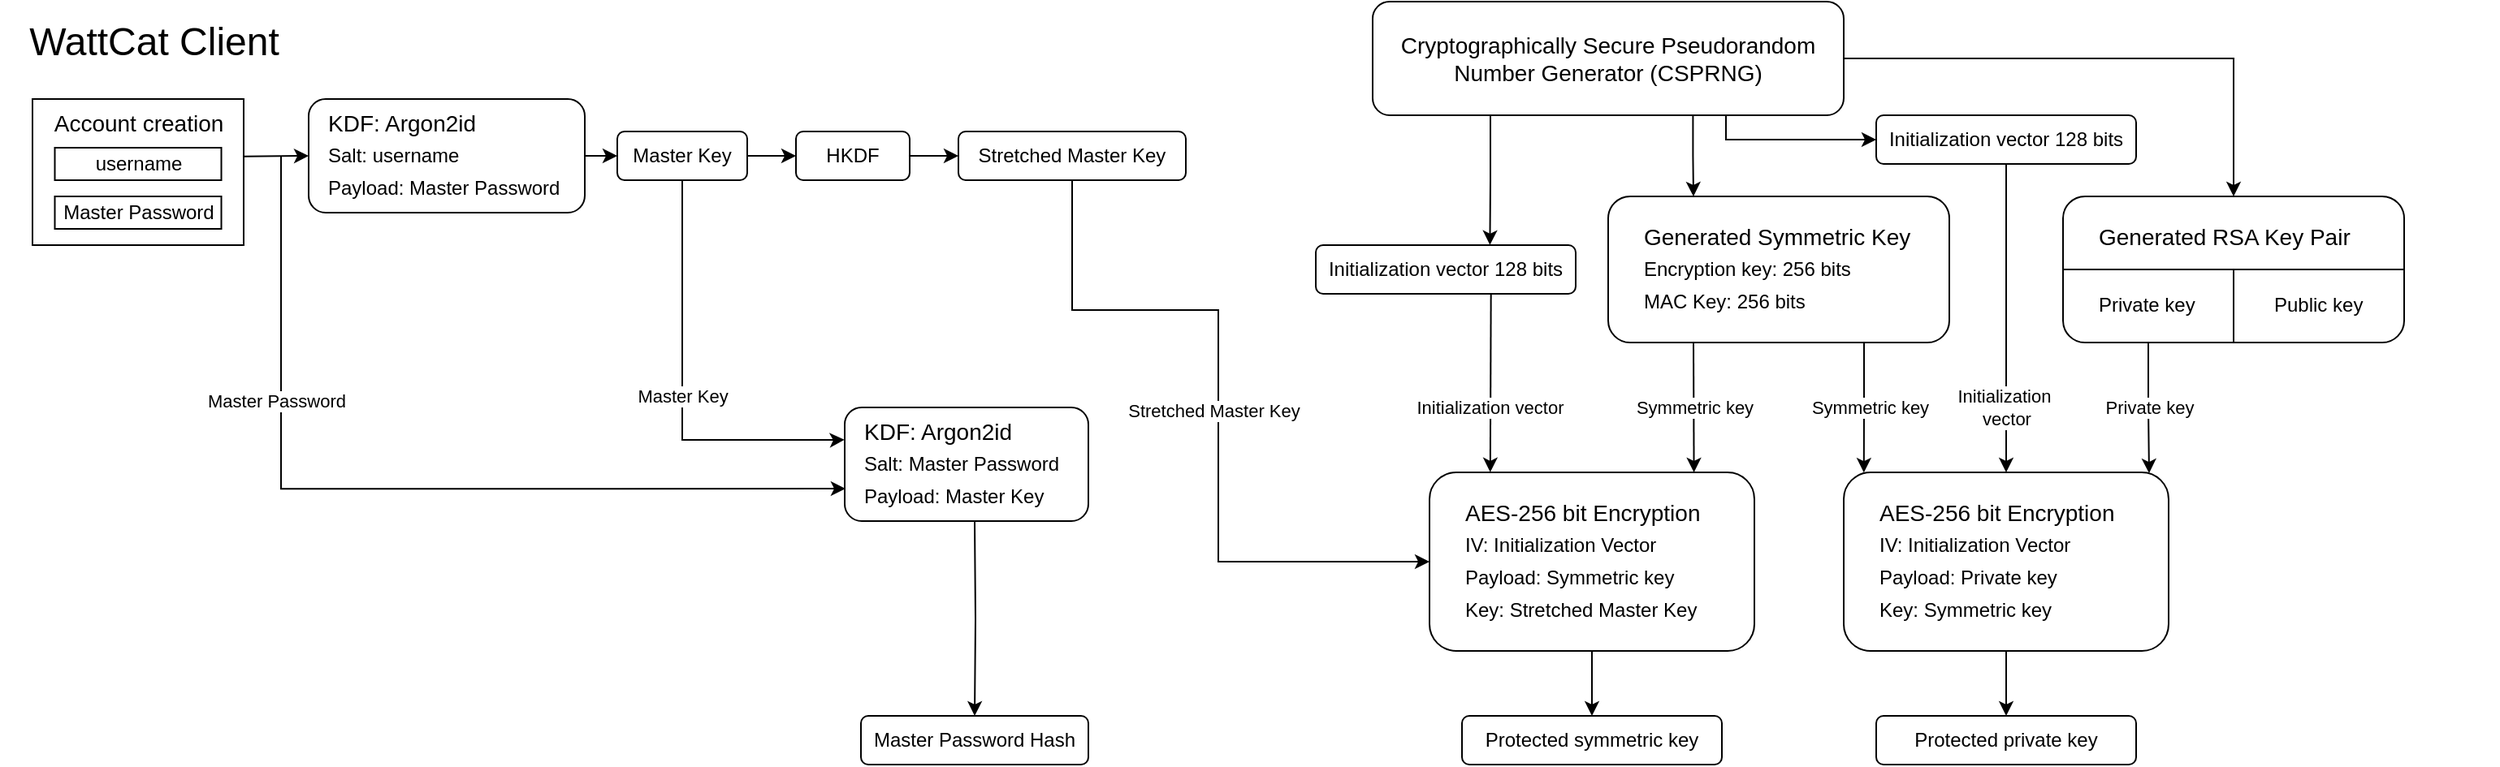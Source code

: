<mxfile version="22.1.7" type="device">
  <diagram name="Page-1" id="KbrLxbYe9dIuGUkyOuLn">
    <mxGraphModel dx="797" dy="498" grid="1" gridSize="10" guides="1" tooltips="1" connect="1" arrows="1" fold="1" page="1" pageScale="1" pageWidth="850" pageHeight="1100" math="0" shadow="0">
      <root>
        <mxCell id="0" />
        <mxCell id="1" parent="0" />
        <mxCell id="7IfIwJWh4OXoKrLufsD1-36" value="" style="rounded=1;whiteSpace=wrap;html=1;" parent="1" vertex="1">
          <mxGeometry x="440" y="190" width="170" height="70" as="geometry" />
        </mxCell>
        <mxCell id="7IfIwJWh4OXoKrLufsD1-35" value="" style="rounded=1;whiteSpace=wrap;html=1;" parent="1" vertex="1">
          <mxGeometry x="770" y="380" width="150" height="70" as="geometry" />
        </mxCell>
        <mxCell id="7IfIwJWh4OXoKrLufsD1-2" value="WattCat Client" style="text;html=1;strokeColor=none;fillColor=none;align=center;verticalAlign=middle;whiteSpace=wrap;rounded=0;fontSize=24;" parent="1" vertex="1">
          <mxGeometry x="250" y="140" width="190" height="30" as="geometry" />
        </mxCell>
        <mxCell id="7IfIwJWh4OXoKrLufsD1-9" value="" style="rounded=0;whiteSpace=wrap;html=1;" parent="1" vertex="1">
          <mxGeometry x="270" y="190" width="130" height="90" as="geometry" />
        </mxCell>
        <mxCell id="7IfIwJWh4OXoKrLufsD1-3" value="&lt;div style=&quot;font-size: 14px;&quot;&gt;Account creation&lt;/div&gt;" style="text;html=1;align=center;verticalAlign=middle;resizable=0;points=[];autosize=1;strokeColor=none;fillColor=none;fontSize=14;" parent="1" vertex="1">
          <mxGeometry x="270" y="190" width="130" height="30" as="geometry" />
        </mxCell>
        <mxCell id="7IfIwJWh4OXoKrLufsD1-6" value="username" style="rounded=0;whiteSpace=wrap;html=1;" parent="1" vertex="1">
          <mxGeometry x="283.75" y="220" width="102.5" height="20" as="geometry" />
        </mxCell>
        <mxCell id="7IfIwJWh4OXoKrLufsD1-7" value="Master Password" style="rounded=0;whiteSpace=wrap;html=1;" parent="1" vertex="1">
          <mxGeometry x="283.75" y="250" width="102.5" height="20" as="geometry" />
        </mxCell>
        <mxCell id="7IfIwJWh4OXoKrLufsD1-10" value="" style="endArrow=classic;html=1;rounded=0;exitX=0.999;exitY=0.393;exitDx=0;exitDy=0;exitPerimeter=0;" parent="1" source="7IfIwJWh4OXoKrLufsD1-9" edge="1">
          <mxGeometry width="50" height="50" relative="1" as="geometry">
            <mxPoint x="425" y="240" as="sourcePoint" />
            <mxPoint x="440" y="225" as="targetPoint" />
          </mxGeometry>
        </mxCell>
        <mxCell id="7IfIwJWh4OXoKrLufsD1-25" style="edgeStyle=orthogonalEdgeStyle;rounded=0;orthogonalLoop=1;jettySize=auto;html=1;exitX=1;exitY=0.5;exitDx=0;exitDy=0;entryX=0;entryY=0.5;entryDx=0;entryDy=0;" parent="1" target="7IfIwJWh4OXoKrLufsD1-23" edge="1">
          <mxGeometry relative="1" as="geometry">
            <mxPoint x="610.0" y="225" as="sourcePoint" />
          </mxGeometry>
        </mxCell>
        <mxCell id="7IfIwJWh4OXoKrLufsD1-12" value="KDF: Argon2id" style="text;html=1;align=left;verticalAlign=middle;resizable=0;points=[];autosize=1;strokeColor=none;fillColor=none;fontSize=14;" parent="1" vertex="1">
          <mxGeometry x="450" y="190" width="120" height="30" as="geometry" />
        </mxCell>
        <mxCell id="7IfIwJWh4OXoKrLufsD1-13" value="Salt: username" style="text;html=1;strokeColor=none;fillColor=none;align=left;verticalAlign=middle;whiteSpace=wrap;rounded=0;" parent="1" vertex="1">
          <mxGeometry x="450" y="210" width="90" height="30" as="geometry" />
        </mxCell>
        <mxCell id="7IfIwJWh4OXoKrLufsD1-14" value="Payload: Master Password" style="text;html=1;strokeColor=none;fillColor=none;align=left;verticalAlign=middle;whiteSpace=wrap;rounded=0;" parent="1" vertex="1">
          <mxGeometry x="450" y="230" width="150" height="30" as="geometry" />
        </mxCell>
        <mxCell id="7IfIwJWh4OXoKrLufsD1-17" value="" style="endArrow=classic;html=1;rounded=0;edgeStyle=orthogonalEdgeStyle;entryX=0.003;entryY=0.715;entryDx=0;entryDy=0;entryPerimeter=0;" parent="1" target="7IfIwJWh4OXoKrLufsD1-35" edge="1">
          <mxGeometry width="50" height="50" relative="1" as="geometry">
            <mxPoint x="423" y="225" as="sourcePoint" />
            <mxPoint x="760" y="420" as="targetPoint" />
            <Array as="points">
              <mxPoint x="423" y="430" />
            </Array>
          </mxGeometry>
        </mxCell>
        <mxCell id="7IfIwJWh4OXoKrLufsD1-22" value="Master Password" style="edgeLabel;html=1;align=center;verticalAlign=middle;resizable=0;points=[];" parent="7IfIwJWh4OXoKrLufsD1-17" vertex="1" connectable="0">
          <mxGeometry x="-0.189" y="-2" relative="1" as="geometry">
            <mxPoint x="-22" y="-56" as="offset" />
          </mxGeometry>
        </mxCell>
        <mxCell id="7IfIwJWh4OXoKrLufsD1-34" style="edgeStyle=orthogonalEdgeStyle;rounded=0;orthogonalLoop=1;jettySize=auto;html=1;exitX=0.5;exitY=1;exitDx=0;exitDy=0;entryX=0.5;entryY=0;entryDx=0;entryDy=0;" parent="1" target="7IfIwJWh4OXoKrLufsD1-32" edge="1">
          <mxGeometry relative="1" as="geometry">
            <mxPoint x="850" y="450" as="sourcePoint" />
          </mxGeometry>
        </mxCell>
        <mxCell id="7IfIwJWh4OXoKrLufsD1-20" value="Salt: Master Password" style="text;html=1;strokeColor=none;fillColor=none;align=left;verticalAlign=middle;whiteSpace=wrap;rounded=0;" parent="1" vertex="1">
          <mxGeometry x="780" y="400" width="140" height="30" as="geometry" />
        </mxCell>
        <mxCell id="7IfIwJWh4OXoKrLufsD1-21" value="Payload: Master Key" style="text;html=1;strokeColor=none;fillColor=none;align=left;verticalAlign=middle;whiteSpace=wrap;rounded=0;" parent="1" vertex="1">
          <mxGeometry x="780" y="420" width="130" height="30" as="geometry" />
        </mxCell>
        <mxCell id="7IfIwJWh4OXoKrLufsD1-26" style="edgeStyle=orthogonalEdgeStyle;rounded=0;orthogonalLoop=1;jettySize=auto;html=1;exitX=0.5;exitY=1;exitDx=0;exitDy=0;entryX=-0.001;entryY=0.284;entryDx=0;entryDy=0;entryPerimeter=0;" parent="1" source="7IfIwJWh4OXoKrLufsD1-23" target="7IfIwJWh4OXoKrLufsD1-35" edge="1">
          <mxGeometry relative="1" as="geometry">
            <Array as="points">
              <mxPoint x="670" y="400" />
              <mxPoint x="767" y="400" />
            </Array>
            <mxPoint x="720" y="480" as="targetPoint" />
          </mxGeometry>
        </mxCell>
        <mxCell id="7IfIwJWh4OXoKrLufsD1-27" value="Master Key" style="edgeLabel;html=1;align=center;verticalAlign=middle;resizable=0;points=[];" parent="7IfIwJWh4OXoKrLufsD1-26" vertex="1" connectable="0">
          <mxGeometry x="0.021" relative="1" as="geometry">
            <mxPoint as="offset" />
          </mxGeometry>
        </mxCell>
        <mxCell id="7IfIwJWh4OXoKrLufsD1-29" style="edgeStyle=orthogonalEdgeStyle;rounded=0;orthogonalLoop=1;jettySize=auto;html=1;exitX=1;exitY=0.5;exitDx=0;exitDy=0;entryX=0;entryY=0.5;entryDx=0;entryDy=0;" parent="1" source="7IfIwJWh4OXoKrLufsD1-23" target="7IfIwJWh4OXoKrLufsD1-28" edge="1">
          <mxGeometry relative="1" as="geometry" />
        </mxCell>
        <mxCell id="7IfIwJWh4OXoKrLufsD1-23" value="Master Key" style="rounded=1;whiteSpace=wrap;html=1;" parent="1" vertex="1">
          <mxGeometry x="630" y="210" width="80" height="30" as="geometry" />
        </mxCell>
        <mxCell id="7IfIwJWh4OXoKrLufsD1-31" style="edgeStyle=orthogonalEdgeStyle;rounded=0;orthogonalLoop=1;jettySize=auto;html=1;exitX=1;exitY=0.5;exitDx=0;exitDy=0;entryX=0;entryY=0.5;entryDx=0;entryDy=0;" parent="1" source="7IfIwJWh4OXoKrLufsD1-28" target="7IfIwJWh4OXoKrLufsD1-30" edge="1">
          <mxGeometry relative="1" as="geometry" />
        </mxCell>
        <mxCell id="7IfIwJWh4OXoKrLufsD1-28" value="HKDF" style="rounded=1;whiteSpace=wrap;html=1;" parent="1" vertex="1">
          <mxGeometry x="740" y="210" width="70" height="30" as="geometry" />
        </mxCell>
        <mxCell id="raVzDcFHvc3YkmJRlfOT-18" style="edgeStyle=orthogonalEdgeStyle;rounded=0;orthogonalLoop=1;jettySize=auto;html=1;exitX=0.5;exitY=1;exitDx=0;exitDy=0;entryX=0;entryY=0.5;entryDx=0;entryDy=0;" edge="1" parent="1" source="7IfIwJWh4OXoKrLufsD1-30" target="raVzDcFHvc3YkmJRlfOT-2">
          <mxGeometry relative="1" as="geometry">
            <Array as="points">
              <mxPoint x="910" y="320" />
              <mxPoint x="1000" y="320" />
              <mxPoint x="1000" y="475" />
            </Array>
          </mxGeometry>
        </mxCell>
        <mxCell id="raVzDcFHvc3YkmJRlfOT-19" value="Stretched Master Key" style="edgeLabel;html=1;align=center;verticalAlign=middle;resizable=0;points=[];" vertex="1" connectable="0" parent="raVzDcFHvc3YkmJRlfOT-18">
          <mxGeometry x="0.133" y="-1" relative="1" as="geometry">
            <mxPoint x="-2" y="-26" as="offset" />
          </mxGeometry>
        </mxCell>
        <mxCell id="7IfIwJWh4OXoKrLufsD1-30" value="Stretched Master Key" style="rounded=1;whiteSpace=wrap;html=1;" parent="1" vertex="1">
          <mxGeometry x="840" y="210" width="140" height="30" as="geometry" />
        </mxCell>
        <mxCell id="7IfIwJWh4OXoKrLufsD1-32" value="Master Password Hash" style="rounded=1;whiteSpace=wrap;html=1;" parent="1" vertex="1">
          <mxGeometry x="780" y="570" width="140" height="30" as="geometry" />
        </mxCell>
        <mxCell id="7IfIwJWh4OXoKrLufsD1-41" value="KDF: Argon2id" style="text;html=1;align=left;verticalAlign=middle;resizable=0;points=[];autosize=1;strokeColor=none;fillColor=none;fontSize=14;" parent="1" vertex="1">
          <mxGeometry x="780" y="380" width="120" height="30" as="geometry" />
        </mxCell>
        <mxCell id="raVzDcFHvc3YkmJRlfOT-54" style="edgeStyle=orthogonalEdgeStyle;rounded=0;orthogonalLoop=1;jettySize=auto;html=1;exitX=0.5;exitY=1;exitDx=0;exitDy=0;entryX=0.5;entryY=0;entryDx=0;entryDy=0;" edge="1" parent="1" source="raVzDcFHvc3YkmJRlfOT-2" target="raVzDcFHvc3YkmJRlfOT-52">
          <mxGeometry relative="1" as="geometry" />
        </mxCell>
        <mxCell id="raVzDcFHvc3YkmJRlfOT-2" value="" style="rounded=1;whiteSpace=wrap;html=1;" vertex="1" parent="1">
          <mxGeometry x="1130" y="420" width="200" height="110" as="geometry" />
        </mxCell>
        <mxCell id="raVzDcFHvc3YkmJRlfOT-3" value="IV: Initialization Vector" style="text;html=1;strokeColor=none;fillColor=none;align=left;verticalAlign=middle;whiteSpace=wrap;rounded=0;" vertex="1" parent="1">
          <mxGeometry x="1150" y="450" width="140" height="30" as="geometry" />
        </mxCell>
        <mxCell id="raVzDcFHvc3YkmJRlfOT-4" value="Payload: Symmetric key" style="text;html=1;strokeColor=none;fillColor=none;align=left;verticalAlign=middle;whiteSpace=wrap;rounded=0;" vertex="1" parent="1">
          <mxGeometry x="1150" y="470" width="140" height="30" as="geometry" />
        </mxCell>
        <mxCell id="raVzDcFHvc3YkmJRlfOT-5" value="AES-256 bit Encryption" style="text;html=1;align=left;verticalAlign=middle;resizable=0;points=[];autosize=1;strokeColor=none;fillColor=none;fontSize=14;" vertex="1" parent="1">
          <mxGeometry x="1150" y="430" width="170" height="30" as="geometry" />
        </mxCell>
        <mxCell id="raVzDcFHvc3YkmJRlfOT-6" value="Key: Stretched Master Key" style="text;html=1;strokeColor=none;fillColor=none;align=left;verticalAlign=middle;whiteSpace=wrap;rounded=0;" vertex="1" parent="1">
          <mxGeometry x="1150" y="490" width="150" height="30" as="geometry" />
        </mxCell>
        <mxCell id="raVzDcFHvc3YkmJRlfOT-29" style="edgeStyle=orthogonalEdgeStyle;rounded=0;orthogonalLoop=1;jettySize=auto;html=1;exitX=1;exitY=0.5;exitDx=0;exitDy=0;entryX=0.5;entryY=0;entryDx=0;entryDy=0;" edge="1" parent="1" source="raVzDcFHvc3YkmJRlfOT-7" target="raVzDcFHvc3YkmJRlfOT-23">
          <mxGeometry relative="1" as="geometry" />
        </mxCell>
        <mxCell id="raVzDcFHvc3YkmJRlfOT-49" style="edgeStyle=orthogonalEdgeStyle;rounded=0;orthogonalLoop=1;jettySize=auto;html=1;exitX=0.75;exitY=1;exitDx=0;exitDy=0;entryX=0;entryY=0.5;entryDx=0;entryDy=0;" edge="1" parent="1" source="raVzDcFHvc3YkmJRlfOT-7" target="raVzDcFHvc3YkmJRlfOT-48">
          <mxGeometry relative="1" as="geometry">
            <Array as="points">
              <mxPoint x="1312" y="215" />
            </Array>
          </mxGeometry>
        </mxCell>
        <mxCell id="raVzDcFHvc3YkmJRlfOT-7" value="Cryptographically Secure Pseudorandom Number Generator (CSPRNG)" style="rounded=1;whiteSpace=wrap;html=1;fontSize=14;" vertex="1" parent="1">
          <mxGeometry x="1095" y="130" width="290" height="70" as="geometry" />
        </mxCell>
        <mxCell id="raVzDcFHvc3YkmJRlfOT-10" value="" style="rounded=1;whiteSpace=wrap;html=1;" vertex="1" parent="1">
          <mxGeometry x="1240" y="250" width="210" height="90" as="geometry" />
        </mxCell>
        <mxCell id="raVzDcFHvc3YkmJRlfOT-11" value="Encryption key: 256 bits" style="text;html=1;strokeColor=none;fillColor=none;align=left;verticalAlign=middle;whiteSpace=wrap;rounded=0;" vertex="1" parent="1">
          <mxGeometry x="1260" y="280" width="140" height="30" as="geometry" />
        </mxCell>
        <mxCell id="raVzDcFHvc3YkmJRlfOT-12" value="MAC Key: 256 bits" style="text;html=1;strokeColor=none;fillColor=none;align=left;verticalAlign=middle;whiteSpace=wrap;rounded=0;" vertex="1" parent="1">
          <mxGeometry x="1260" y="300" width="140" height="30" as="geometry" />
        </mxCell>
        <mxCell id="raVzDcFHvc3YkmJRlfOT-13" value="Generated Symmetric Key" style="text;html=1;align=left;verticalAlign=middle;resizable=0;points=[];autosize=1;strokeColor=none;fillColor=none;fontSize=14;" vertex="1" parent="1">
          <mxGeometry x="1260" y="260" width="190" height="30" as="geometry" />
        </mxCell>
        <mxCell id="raVzDcFHvc3YkmJRlfOT-15" style="edgeStyle=orthogonalEdgeStyle;rounded=0;orthogonalLoop=1;jettySize=auto;html=1;exitX=0.68;exitY=1.008;exitDx=0;exitDy=0;entryX=0.25;entryY=0;entryDx=0;entryDy=0;exitPerimeter=0;" edge="1" parent="1" source="raVzDcFHvc3YkmJRlfOT-7" target="raVzDcFHvc3YkmJRlfOT-10">
          <mxGeometry relative="1" as="geometry">
            <Array as="points">
              <mxPoint x="1292" y="225" />
              <mxPoint x="1292" y="225" />
            </Array>
          </mxGeometry>
        </mxCell>
        <mxCell id="raVzDcFHvc3YkmJRlfOT-17" style="rounded=0;orthogonalLoop=1;jettySize=auto;html=1;exitX=0.25;exitY=1;exitDx=0;exitDy=0;entryX=0.814;entryY=0;entryDx=0;entryDy=0;entryPerimeter=0;" edge="1" parent="1" source="raVzDcFHvc3YkmJRlfOT-10" target="raVzDcFHvc3YkmJRlfOT-2">
          <mxGeometry relative="1" as="geometry" />
        </mxCell>
        <mxCell id="raVzDcFHvc3YkmJRlfOT-20" value="Symmetric key" style="edgeLabel;html=1;align=center;verticalAlign=middle;resizable=0;points=[];" vertex="1" connectable="0" parent="raVzDcFHvc3YkmJRlfOT-17">
          <mxGeometry x="-0.512" y="-1" relative="1" as="geometry">
            <mxPoint x="1" y="20" as="offset" />
          </mxGeometry>
        </mxCell>
        <mxCell id="raVzDcFHvc3YkmJRlfOT-23" value="" style="rounded=1;whiteSpace=wrap;html=1;" vertex="1" parent="1">
          <mxGeometry x="1520" y="250" width="210" height="90" as="geometry" />
        </mxCell>
        <mxCell id="raVzDcFHvc3YkmJRlfOT-24" value="Private key" style="text;html=1;strokeColor=none;fillColor=none;align=left;verticalAlign=middle;whiteSpace=wrap;rounded=0;" vertex="1" parent="1">
          <mxGeometry x="1540" y="302" width="140" height="30" as="geometry" />
        </mxCell>
        <mxCell id="raVzDcFHvc3YkmJRlfOT-25" value="Public key" style="text;html=1;strokeColor=none;fillColor=none;align=left;verticalAlign=middle;whiteSpace=wrap;rounded=0;" vertex="1" parent="1">
          <mxGeometry x="1648" y="302" width="140" height="30" as="geometry" />
        </mxCell>
        <mxCell id="raVzDcFHvc3YkmJRlfOT-26" value="Generated RSA Key Pair" style="text;html=1;align=left;verticalAlign=middle;resizable=0;points=[];autosize=1;strokeColor=none;fillColor=none;fontSize=14;" vertex="1" parent="1">
          <mxGeometry x="1540" y="260" width="180" height="30" as="geometry" />
        </mxCell>
        <mxCell id="raVzDcFHvc3YkmJRlfOT-27" value="" style="endArrow=none;html=1;rounded=0;entryX=1;entryY=0.5;entryDx=0;entryDy=0;exitX=0;exitY=0.5;exitDx=0;exitDy=0;" edge="1" parent="1" source="raVzDcFHvc3YkmJRlfOT-23" target="raVzDcFHvc3YkmJRlfOT-23">
          <mxGeometry width="50" height="50" relative="1" as="geometry">
            <mxPoint x="1605" y="310" as="sourcePoint" />
            <mxPoint x="1655" y="260" as="targetPoint" />
          </mxGeometry>
        </mxCell>
        <mxCell id="raVzDcFHvc3YkmJRlfOT-28" value="" style="endArrow=none;html=1;rounded=0;exitX=0.5;exitY=1;exitDx=0;exitDy=0;" edge="1" parent="1" source="raVzDcFHvc3YkmJRlfOT-23">
          <mxGeometry width="50" height="50" relative="1" as="geometry">
            <mxPoint x="1560" y="370" as="sourcePoint" />
            <mxPoint x="1625" y="295" as="targetPoint" />
          </mxGeometry>
        </mxCell>
        <mxCell id="raVzDcFHvc3YkmJRlfOT-30" value="Initialization vector 128 bits" style="rounded=1;whiteSpace=wrap;html=1;" vertex="1" parent="1">
          <mxGeometry x="1060" y="280" width="160" height="30" as="geometry" />
        </mxCell>
        <mxCell id="raVzDcFHvc3YkmJRlfOT-31" style="edgeStyle=orthogonalEdgeStyle;rounded=0;orthogonalLoop=1;jettySize=auto;html=1;exitX=0.25;exitY=1;exitDx=0;exitDy=0;entryX=0.67;entryY=-0.003;entryDx=0;entryDy=0;entryPerimeter=0;" edge="1" parent="1" source="raVzDcFHvc3YkmJRlfOT-7" target="raVzDcFHvc3YkmJRlfOT-30">
          <mxGeometry relative="1" as="geometry" />
        </mxCell>
        <mxCell id="raVzDcFHvc3YkmJRlfOT-32" style="rounded=0;orthogonalLoop=1;jettySize=auto;html=1;exitX=0.674;exitY=1.009;exitDx=0;exitDy=0;entryX=0.187;entryY=-0.001;entryDx=0;entryDy=0;entryPerimeter=0;exitPerimeter=0;" edge="1" parent="1" source="raVzDcFHvc3YkmJRlfOT-30" target="raVzDcFHvc3YkmJRlfOT-2">
          <mxGeometry relative="1" as="geometry" />
        </mxCell>
        <mxCell id="raVzDcFHvc3YkmJRlfOT-33" value="Initialization vector" style="edgeLabel;html=1;align=center;verticalAlign=middle;resizable=0;points=[];" vertex="1" connectable="0" parent="raVzDcFHvc3YkmJRlfOT-32">
          <mxGeometry x="-0.568" y="-1" relative="1" as="geometry">
            <mxPoint y="46" as="offset" />
          </mxGeometry>
        </mxCell>
        <mxCell id="raVzDcFHvc3YkmJRlfOT-55" style="edgeStyle=orthogonalEdgeStyle;rounded=0;orthogonalLoop=1;jettySize=auto;html=1;exitX=0.5;exitY=1;exitDx=0;exitDy=0;entryX=0.5;entryY=0;entryDx=0;entryDy=0;" edge="1" parent="1" source="raVzDcFHvc3YkmJRlfOT-35" target="raVzDcFHvc3YkmJRlfOT-53">
          <mxGeometry relative="1" as="geometry" />
        </mxCell>
        <mxCell id="raVzDcFHvc3YkmJRlfOT-35" value="" style="rounded=1;whiteSpace=wrap;html=1;" vertex="1" parent="1">
          <mxGeometry x="1385" y="420" width="200" height="110" as="geometry" />
        </mxCell>
        <mxCell id="raVzDcFHvc3YkmJRlfOT-36" value="IV: Initialization Vector" style="text;html=1;strokeColor=none;fillColor=none;align=left;verticalAlign=middle;whiteSpace=wrap;rounded=0;" vertex="1" parent="1">
          <mxGeometry x="1405" y="450" width="140" height="30" as="geometry" />
        </mxCell>
        <mxCell id="raVzDcFHvc3YkmJRlfOT-37" value="Payload: Private key" style="text;html=1;strokeColor=none;fillColor=none;align=left;verticalAlign=middle;whiteSpace=wrap;rounded=0;" vertex="1" parent="1">
          <mxGeometry x="1405" y="470" width="140" height="30" as="geometry" />
        </mxCell>
        <mxCell id="raVzDcFHvc3YkmJRlfOT-38" value="AES-256 bit Encryption" style="text;html=1;align=left;verticalAlign=middle;resizable=0;points=[];autosize=1;strokeColor=none;fillColor=none;fontSize=14;" vertex="1" parent="1">
          <mxGeometry x="1405" y="430" width="170" height="30" as="geometry" />
        </mxCell>
        <mxCell id="raVzDcFHvc3YkmJRlfOT-39" value="Key: Symmetric key" style="text;html=1;strokeColor=none;fillColor=none;align=left;verticalAlign=middle;whiteSpace=wrap;rounded=0;" vertex="1" parent="1">
          <mxGeometry x="1405" y="490" width="150" height="30" as="geometry" />
        </mxCell>
        <mxCell id="raVzDcFHvc3YkmJRlfOT-44" style="edgeStyle=orthogonalEdgeStyle;rounded=0;orthogonalLoop=1;jettySize=auto;html=1;exitX=0.75;exitY=1;exitDx=0;exitDy=0;entryX=0.062;entryY=0.001;entryDx=0;entryDy=0;entryPerimeter=0;" edge="1" parent="1" source="raVzDcFHvc3YkmJRlfOT-10" target="raVzDcFHvc3YkmJRlfOT-35">
          <mxGeometry relative="1" as="geometry" />
        </mxCell>
        <mxCell id="raVzDcFHvc3YkmJRlfOT-47" value="Symmetric key" style="edgeLabel;html=1;align=center;verticalAlign=middle;resizable=0;points=[];" vertex="1" connectable="0" parent="raVzDcFHvc3YkmJRlfOT-44">
          <mxGeometry x="-0.253" relative="1" as="geometry">
            <mxPoint x="3" y="10" as="offset" />
          </mxGeometry>
        </mxCell>
        <mxCell id="raVzDcFHvc3YkmJRlfOT-45" style="edgeStyle=orthogonalEdgeStyle;rounded=0;orthogonalLoop=1;jettySize=auto;html=1;exitX=0.25;exitY=1;exitDx=0;exitDy=0;entryX=0.94;entryY=0.005;entryDx=0;entryDy=0;entryPerimeter=0;" edge="1" parent="1" source="raVzDcFHvc3YkmJRlfOT-23" target="raVzDcFHvc3YkmJRlfOT-35">
          <mxGeometry relative="1" as="geometry" />
        </mxCell>
        <mxCell id="raVzDcFHvc3YkmJRlfOT-46" value="Private key" style="edgeLabel;html=1;align=center;verticalAlign=middle;resizable=0;points=[];" vertex="1" connectable="0" parent="raVzDcFHvc3YkmJRlfOT-45">
          <mxGeometry x="-0.005" relative="1" as="geometry">
            <mxPoint as="offset" />
          </mxGeometry>
        </mxCell>
        <mxCell id="raVzDcFHvc3YkmJRlfOT-50" style="edgeStyle=orthogonalEdgeStyle;rounded=0;orthogonalLoop=1;jettySize=auto;html=1;exitX=0.5;exitY=1;exitDx=0;exitDy=0;entryX=0.5;entryY=0;entryDx=0;entryDy=0;" edge="1" parent="1" source="raVzDcFHvc3YkmJRlfOT-48" target="raVzDcFHvc3YkmJRlfOT-35">
          <mxGeometry relative="1" as="geometry" />
        </mxCell>
        <mxCell id="raVzDcFHvc3YkmJRlfOT-51" value="&lt;div&gt;Initialization&amp;nbsp;&lt;/div&gt;&lt;div&gt;vector&lt;/div&gt;" style="edgeLabel;html=1;align=center;verticalAlign=middle;resizable=0;points=[];" vertex="1" connectable="0" parent="raVzDcFHvc3YkmJRlfOT-50">
          <mxGeometry x="0.209" y="-2" relative="1" as="geometry">
            <mxPoint x="2" y="35" as="offset" />
          </mxGeometry>
        </mxCell>
        <mxCell id="raVzDcFHvc3YkmJRlfOT-48" value="Initialization vector 128 bits" style="rounded=1;whiteSpace=wrap;html=1;" vertex="1" parent="1">
          <mxGeometry x="1405" y="200" width="160" height="30" as="geometry" />
        </mxCell>
        <mxCell id="raVzDcFHvc3YkmJRlfOT-52" value="Protected symmetric key" style="rounded=1;whiteSpace=wrap;html=1;" vertex="1" parent="1">
          <mxGeometry x="1150" y="570" width="160" height="30" as="geometry" />
        </mxCell>
        <mxCell id="raVzDcFHvc3YkmJRlfOT-53" value="Protected private key" style="rounded=1;whiteSpace=wrap;html=1;" vertex="1" parent="1">
          <mxGeometry x="1405" y="570" width="160" height="30" as="geometry" />
        </mxCell>
      </root>
    </mxGraphModel>
  </diagram>
</mxfile>
